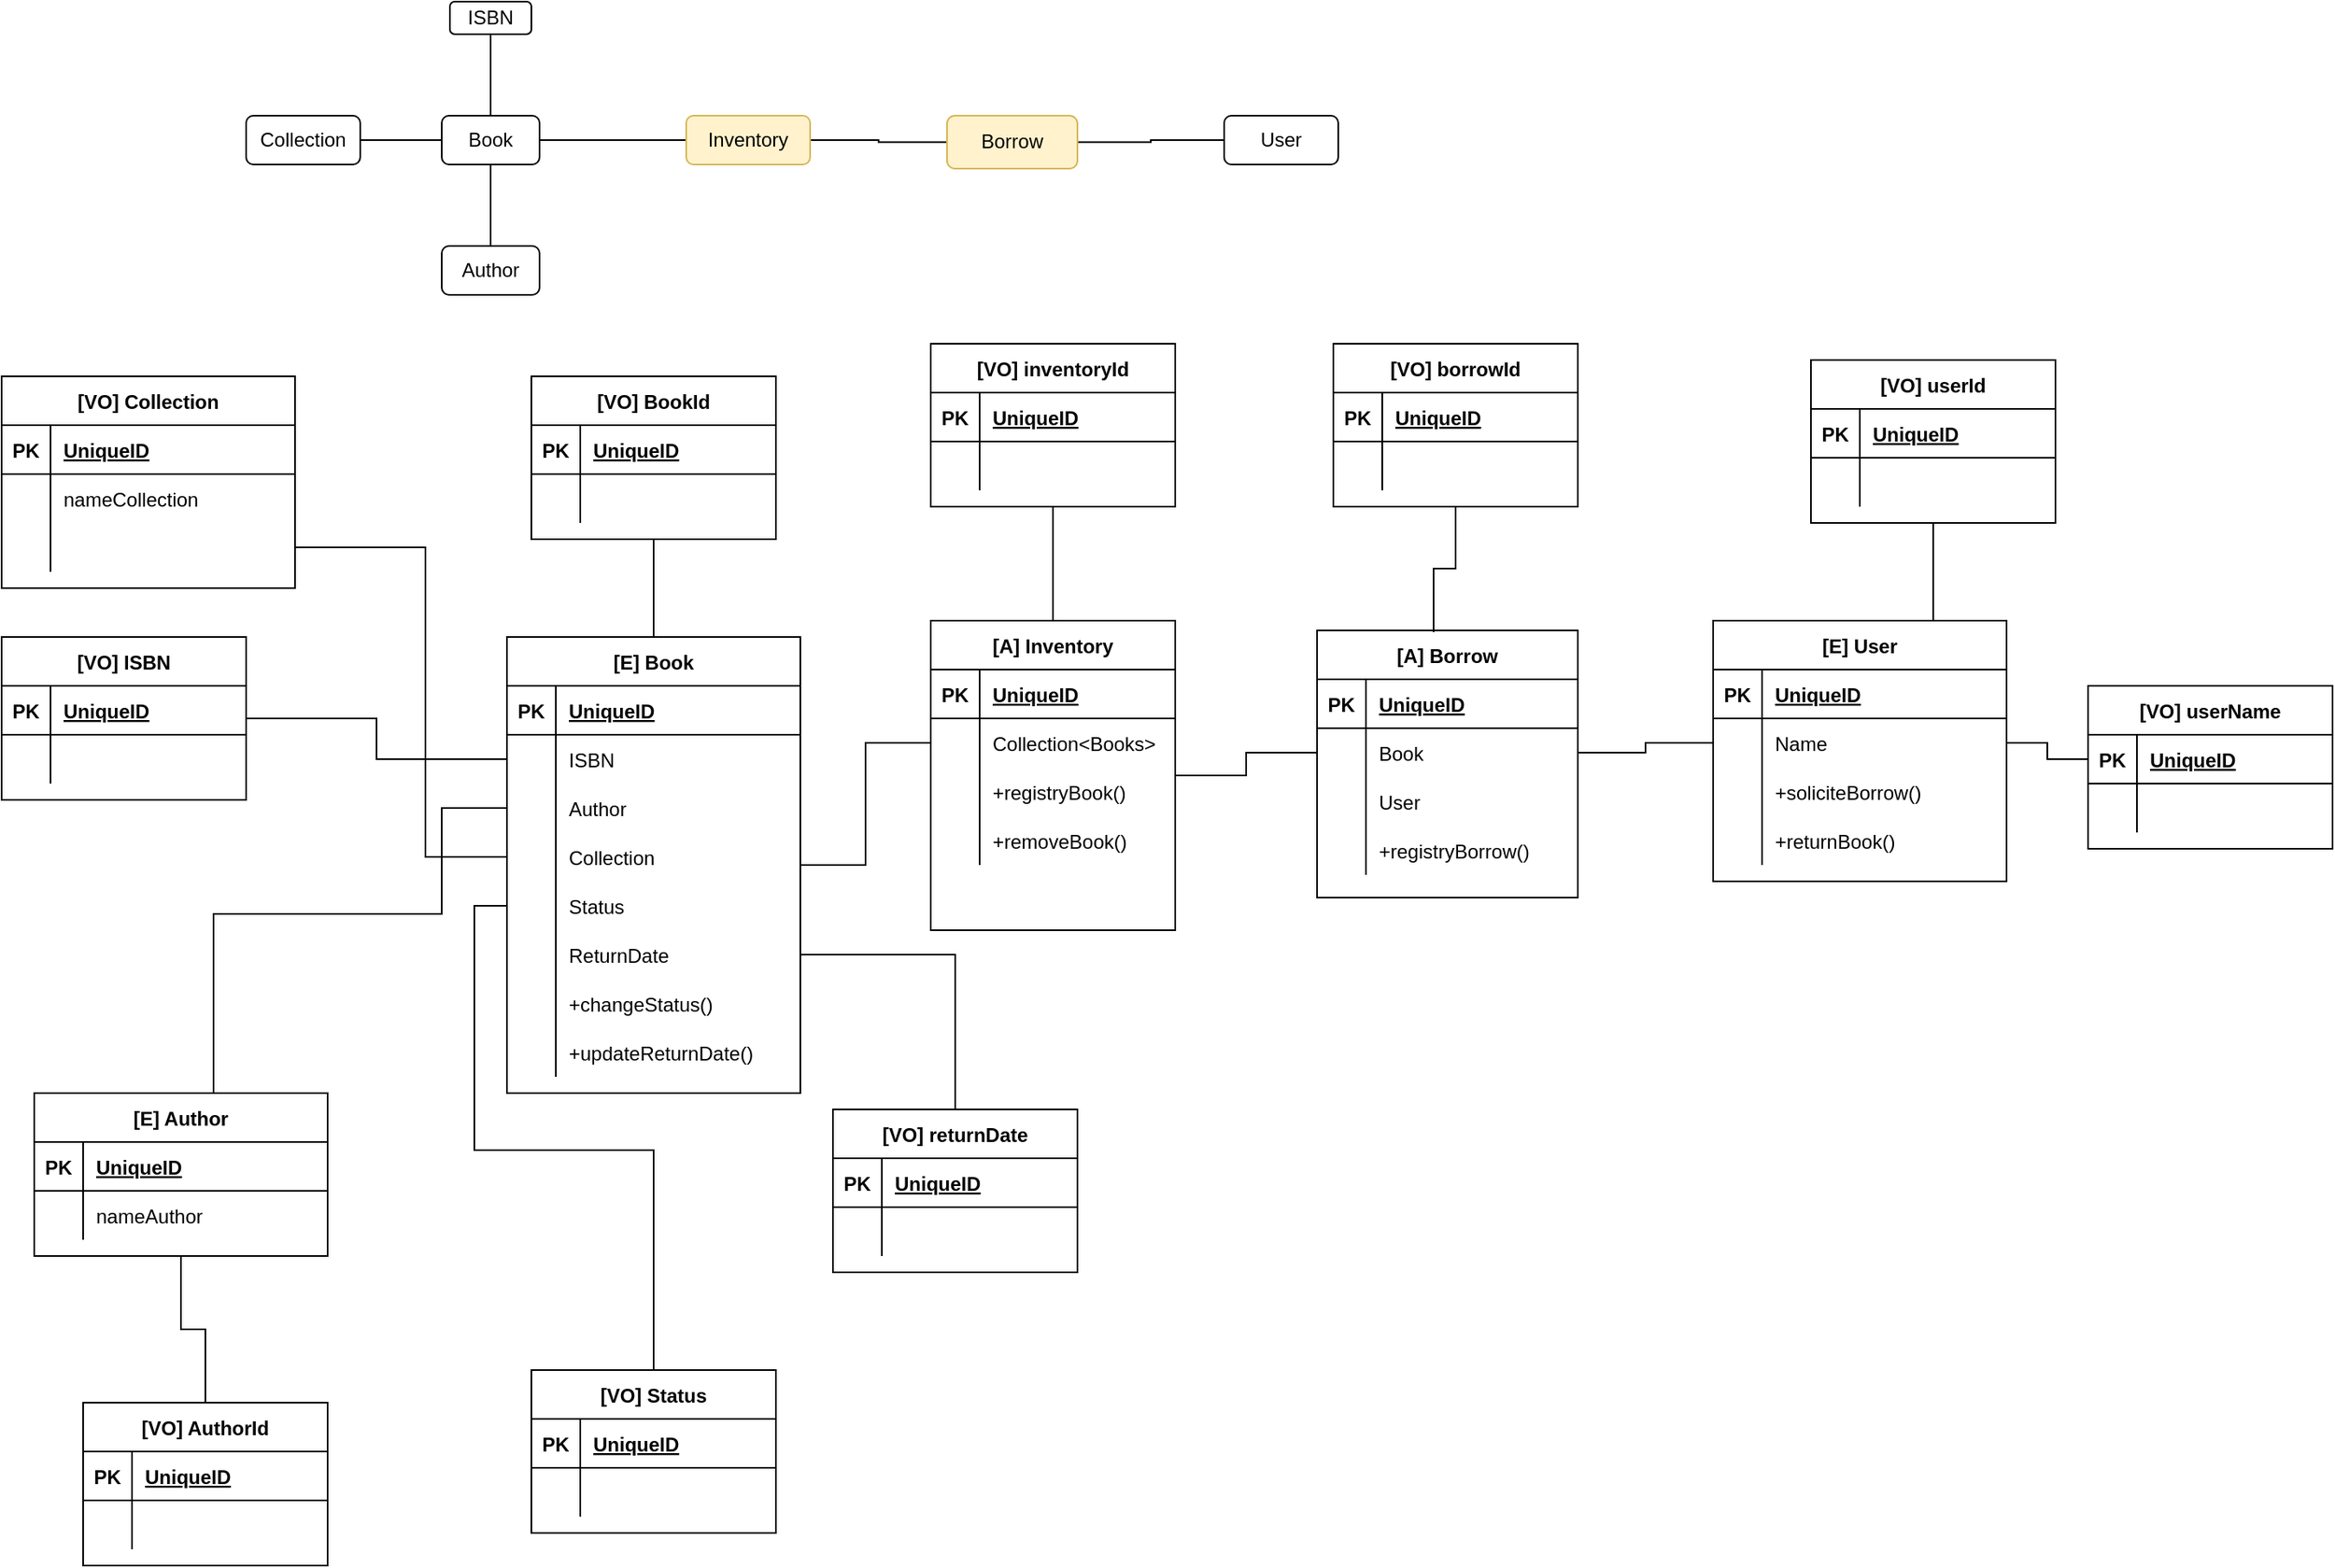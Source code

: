 <mxfile version="14.4.3" type="device"><diagram id="LLIyGF0EgN08i6vlAx5S" name="Página-1"><mxGraphModel dx="1848" dy="612" grid="1" gridSize="10" guides="1" tooltips="1" connect="1" arrows="1" fold="1" page="1" pageScale="1" pageWidth="827" pageHeight="1169" math="0" shadow="0"><root><mxCell id="0"/><mxCell id="1" parent="0"/><mxCell id="dJr8B64kRa8YQVqFEaii-10" style="edgeStyle=orthogonalEdgeStyle;rounded=0;orthogonalLoop=1;jettySize=auto;html=1;endArrow=none;endFill=0;" edge="1" parent="1" source="dJr8B64kRa8YQVqFEaii-1" target="dJr8B64kRa8YQVqFEaii-3"><mxGeometry relative="1" as="geometry"/></mxCell><mxCell id="dJr8B64kRa8YQVqFEaii-1" value="Book" style="rounded=1;whiteSpace=wrap;html=1;" vertex="1" parent="1"><mxGeometry x="130" y="210" width="60" height="30" as="geometry"/></mxCell><mxCell id="dJr8B64kRa8YQVqFEaii-2" value="User" style="rounded=1;whiteSpace=wrap;html=1;" vertex="1" parent="1"><mxGeometry x="610" y="210" width="70" height="30" as="geometry"/></mxCell><mxCell id="dJr8B64kRa8YQVqFEaii-14" style="edgeStyle=orthogonalEdgeStyle;rounded=0;orthogonalLoop=1;jettySize=auto;html=1;entryX=0;entryY=0.5;entryDx=0;entryDy=0;endArrow=none;endFill=0;" edge="1" parent="1" source="dJr8B64kRa8YQVqFEaii-3" target="dJr8B64kRa8YQVqFEaii-7"><mxGeometry relative="1" as="geometry"/></mxCell><mxCell id="dJr8B64kRa8YQVqFEaii-3" value="Inventory" style="rounded=1;whiteSpace=wrap;html=1;fillColor=#fff2cc;strokeColor=#d6b656;" vertex="1" parent="1"><mxGeometry x="280" y="210" width="76" height="30" as="geometry"/></mxCell><mxCell id="dJr8B64kRa8YQVqFEaii-13" style="edgeStyle=orthogonalEdgeStyle;rounded=0;orthogonalLoop=1;jettySize=auto;html=1;entryX=0.5;entryY=0;entryDx=0;entryDy=0;endArrow=none;endFill=0;" edge="1" parent="1" source="dJr8B64kRa8YQVqFEaii-5" target="dJr8B64kRa8YQVqFEaii-1"><mxGeometry relative="1" as="geometry"/></mxCell><mxCell id="dJr8B64kRa8YQVqFEaii-5" value="ISBN" style="rounded=1;whiteSpace=wrap;html=1;" vertex="1" parent="1"><mxGeometry x="135" y="140" width="50" height="20" as="geometry"/></mxCell><mxCell id="dJr8B64kRa8YQVqFEaii-15" style="edgeStyle=orthogonalEdgeStyle;rounded=0;orthogonalLoop=1;jettySize=auto;html=1;entryX=0;entryY=0.5;entryDx=0;entryDy=0;endArrow=none;endFill=0;" edge="1" parent="1" source="dJr8B64kRa8YQVqFEaii-7" target="dJr8B64kRa8YQVqFEaii-2"><mxGeometry relative="1" as="geometry"/></mxCell><mxCell id="dJr8B64kRa8YQVqFEaii-7" value="Borrow" style="rounded=1;whiteSpace=wrap;html=1;fillColor=#fff2cc;strokeColor=#d6b656;" vertex="1" parent="1"><mxGeometry x="440" y="210" width="80" height="32.5" as="geometry"/></mxCell><mxCell id="dJr8B64kRa8YQVqFEaii-11" style="edgeStyle=orthogonalEdgeStyle;rounded=0;orthogonalLoop=1;jettySize=auto;html=1;entryX=0.5;entryY=1;entryDx=0;entryDy=0;endArrow=none;endFill=0;" edge="1" parent="1" source="dJr8B64kRa8YQVqFEaii-8" target="dJr8B64kRa8YQVqFEaii-1"><mxGeometry relative="1" as="geometry"/></mxCell><mxCell id="dJr8B64kRa8YQVqFEaii-8" value="Author" style="rounded=1;whiteSpace=wrap;html=1;" vertex="1" parent="1"><mxGeometry x="130" y="290" width="60" height="30" as="geometry"/></mxCell><mxCell id="dJr8B64kRa8YQVqFEaii-12" style="edgeStyle=orthogonalEdgeStyle;rounded=0;orthogonalLoop=1;jettySize=auto;html=1;entryX=0;entryY=0.5;entryDx=0;entryDy=0;endArrow=none;endFill=0;" edge="1" parent="1" source="dJr8B64kRa8YQVqFEaii-9" target="dJr8B64kRa8YQVqFEaii-1"><mxGeometry relative="1" as="geometry"/></mxCell><mxCell id="dJr8B64kRa8YQVqFEaii-9" value="Collection" style="rounded=1;whiteSpace=wrap;html=1;" vertex="1" parent="1"><mxGeometry x="10" y="210" width="70" height="30" as="geometry"/></mxCell><mxCell id="dJr8B64kRa8YQVqFEaii-194" style="edgeStyle=orthogonalEdgeStyle;rounded=0;orthogonalLoop=1;jettySize=auto;html=1;entryX=0;entryY=0.5;entryDx=0;entryDy=0;endArrow=none;endFill=0;" edge="1" parent="1" source="dJr8B64kRa8YQVqFEaii-16" target="dJr8B64kRa8YQVqFEaii-33"><mxGeometry relative="1" as="geometry"/></mxCell><mxCell id="dJr8B64kRa8YQVqFEaii-16" value="[A] Inventory" style="shape=table;startSize=30;container=1;collapsible=1;childLayout=tableLayout;fixedRows=1;rowLines=0;fontStyle=1;align=center;resizeLast=1;" vertex="1" parent="1"><mxGeometry x="430" y="520" width="150" height="190" as="geometry"/></mxCell><mxCell id="dJr8B64kRa8YQVqFEaii-17" value="" style="shape=partialRectangle;collapsible=0;dropTarget=0;pointerEvents=0;fillColor=none;top=0;left=0;bottom=1;right=0;points=[[0,0.5],[1,0.5]];portConstraint=eastwest;" vertex="1" parent="dJr8B64kRa8YQVqFEaii-16"><mxGeometry y="30" width="150" height="30" as="geometry"/></mxCell><mxCell id="dJr8B64kRa8YQVqFEaii-18" value="PK" style="shape=partialRectangle;connectable=0;fillColor=none;top=0;left=0;bottom=0;right=0;fontStyle=1;overflow=hidden;" vertex="1" parent="dJr8B64kRa8YQVqFEaii-17"><mxGeometry width="30" height="30" as="geometry"/></mxCell><mxCell id="dJr8B64kRa8YQVqFEaii-19" value="UniqueID" style="shape=partialRectangle;connectable=0;fillColor=none;top=0;left=0;bottom=0;right=0;align=left;spacingLeft=6;fontStyle=5;overflow=hidden;" vertex="1" parent="dJr8B64kRa8YQVqFEaii-17"><mxGeometry x="30" width="120" height="30" as="geometry"/></mxCell><mxCell id="dJr8B64kRa8YQVqFEaii-20" value="" style="shape=partialRectangle;collapsible=0;dropTarget=0;pointerEvents=0;fillColor=none;top=0;left=0;bottom=0;right=0;points=[[0,0.5],[1,0.5]];portConstraint=eastwest;" vertex="1" parent="dJr8B64kRa8YQVqFEaii-16"><mxGeometry y="60" width="150" height="30" as="geometry"/></mxCell><mxCell id="dJr8B64kRa8YQVqFEaii-21" value="" style="shape=partialRectangle;connectable=0;fillColor=none;top=0;left=0;bottom=0;right=0;editable=1;overflow=hidden;" vertex="1" parent="dJr8B64kRa8YQVqFEaii-20"><mxGeometry width="30" height="30" as="geometry"/></mxCell><mxCell id="dJr8B64kRa8YQVqFEaii-22" value="Collection&lt;Books&gt;" style="shape=partialRectangle;connectable=0;fillColor=none;top=0;left=0;bottom=0;right=0;align=left;spacingLeft=6;overflow=hidden;" vertex="1" parent="dJr8B64kRa8YQVqFEaii-20"><mxGeometry x="30" width="120" height="30" as="geometry"/></mxCell><mxCell id="dJr8B64kRa8YQVqFEaii-23" value="" style="shape=partialRectangle;collapsible=0;dropTarget=0;pointerEvents=0;fillColor=none;top=0;left=0;bottom=0;right=0;points=[[0,0.5],[1,0.5]];portConstraint=eastwest;" vertex="1" parent="dJr8B64kRa8YQVqFEaii-16"><mxGeometry y="90" width="150" height="30" as="geometry"/></mxCell><mxCell id="dJr8B64kRa8YQVqFEaii-24" value="" style="shape=partialRectangle;connectable=0;fillColor=none;top=0;left=0;bottom=0;right=0;editable=1;overflow=hidden;" vertex="1" parent="dJr8B64kRa8YQVqFEaii-23"><mxGeometry width="30" height="30" as="geometry"/></mxCell><mxCell id="dJr8B64kRa8YQVqFEaii-25" value="+registryBook()" style="shape=partialRectangle;connectable=0;fillColor=none;top=0;left=0;bottom=0;right=0;align=left;spacingLeft=6;overflow=hidden;" vertex="1" parent="dJr8B64kRa8YQVqFEaii-23"><mxGeometry x="30" width="120" height="30" as="geometry"/></mxCell><mxCell id="dJr8B64kRa8YQVqFEaii-26" value="" style="shape=partialRectangle;collapsible=0;dropTarget=0;pointerEvents=0;fillColor=none;top=0;left=0;bottom=0;right=0;points=[[0,0.5],[1,0.5]];portConstraint=eastwest;" vertex="1" parent="dJr8B64kRa8YQVqFEaii-16"><mxGeometry y="120" width="150" height="30" as="geometry"/></mxCell><mxCell id="dJr8B64kRa8YQVqFEaii-27" value="" style="shape=partialRectangle;connectable=0;fillColor=none;top=0;left=0;bottom=0;right=0;editable=1;overflow=hidden;" vertex="1" parent="dJr8B64kRa8YQVqFEaii-26"><mxGeometry width="30" height="30" as="geometry"/></mxCell><mxCell id="dJr8B64kRa8YQVqFEaii-28" value="+removeBook()" style="shape=partialRectangle;connectable=0;fillColor=none;top=0;left=0;bottom=0;right=0;align=left;spacingLeft=6;overflow=hidden;" vertex="1" parent="dJr8B64kRa8YQVqFEaii-26"><mxGeometry x="30" width="120" height="30" as="geometry"/></mxCell><mxCell id="dJr8B64kRa8YQVqFEaii-29" value="[A] Borrow" style="shape=table;startSize=30;container=1;collapsible=1;childLayout=tableLayout;fixedRows=1;rowLines=0;fontStyle=1;align=center;resizeLast=1;" vertex="1" parent="1"><mxGeometry x="667" y="526" width="160" height="164" as="geometry"/></mxCell><mxCell id="dJr8B64kRa8YQVqFEaii-30" value="" style="shape=partialRectangle;collapsible=0;dropTarget=0;pointerEvents=0;fillColor=none;top=0;left=0;bottom=1;right=0;points=[[0,0.5],[1,0.5]];portConstraint=eastwest;" vertex="1" parent="dJr8B64kRa8YQVqFEaii-29"><mxGeometry y="30" width="160" height="30" as="geometry"/></mxCell><mxCell id="dJr8B64kRa8YQVqFEaii-31" value="PK" style="shape=partialRectangle;connectable=0;fillColor=none;top=0;left=0;bottom=0;right=0;fontStyle=1;overflow=hidden;" vertex="1" parent="dJr8B64kRa8YQVqFEaii-30"><mxGeometry width="30" height="30" as="geometry"/></mxCell><mxCell id="dJr8B64kRa8YQVqFEaii-32" value="UniqueID" style="shape=partialRectangle;connectable=0;fillColor=none;top=0;left=0;bottom=0;right=0;align=left;spacingLeft=6;fontStyle=5;overflow=hidden;" vertex="1" parent="dJr8B64kRa8YQVqFEaii-30"><mxGeometry x="30" width="130" height="30" as="geometry"/></mxCell><mxCell id="dJr8B64kRa8YQVqFEaii-33" value="" style="shape=partialRectangle;collapsible=0;dropTarget=0;pointerEvents=0;fillColor=none;top=0;left=0;bottom=0;right=0;points=[[0,0.5],[1,0.5]];portConstraint=eastwest;" vertex="1" parent="dJr8B64kRa8YQVqFEaii-29"><mxGeometry y="60" width="160" height="30" as="geometry"/></mxCell><mxCell id="dJr8B64kRa8YQVqFEaii-34" value="" style="shape=partialRectangle;connectable=0;fillColor=none;top=0;left=0;bottom=0;right=0;editable=1;overflow=hidden;" vertex="1" parent="dJr8B64kRa8YQVqFEaii-33"><mxGeometry width="30" height="30" as="geometry"/></mxCell><mxCell id="dJr8B64kRa8YQVqFEaii-35" value="Book" style="shape=partialRectangle;connectable=0;fillColor=none;top=0;left=0;bottom=0;right=0;align=left;spacingLeft=6;overflow=hidden;" vertex="1" parent="dJr8B64kRa8YQVqFEaii-33"><mxGeometry x="30" width="130" height="30" as="geometry"/></mxCell><mxCell id="dJr8B64kRa8YQVqFEaii-36" value="" style="shape=partialRectangle;collapsible=0;dropTarget=0;pointerEvents=0;fillColor=none;top=0;left=0;bottom=0;right=0;points=[[0,0.5],[1,0.5]];portConstraint=eastwest;" vertex="1" parent="dJr8B64kRa8YQVqFEaii-29"><mxGeometry y="90" width="160" height="30" as="geometry"/></mxCell><mxCell id="dJr8B64kRa8YQVqFEaii-37" value="" style="shape=partialRectangle;connectable=0;fillColor=none;top=0;left=0;bottom=0;right=0;editable=1;overflow=hidden;" vertex="1" parent="dJr8B64kRa8YQVqFEaii-36"><mxGeometry width="30" height="30" as="geometry"/></mxCell><mxCell id="dJr8B64kRa8YQVqFEaii-38" value="User" style="shape=partialRectangle;connectable=0;fillColor=none;top=0;left=0;bottom=0;right=0;align=left;spacingLeft=6;overflow=hidden;" vertex="1" parent="dJr8B64kRa8YQVqFEaii-36"><mxGeometry x="30" width="130" height="30" as="geometry"/></mxCell><mxCell id="dJr8B64kRa8YQVqFEaii-39" value="" style="shape=partialRectangle;collapsible=0;dropTarget=0;pointerEvents=0;fillColor=none;top=0;left=0;bottom=0;right=0;points=[[0,0.5],[1,0.5]];portConstraint=eastwest;" vertex="1" parent="dJr8B64kRa8YQVqFEaii-29"><mxGeometry y="120" width="160" height="30" as="geometry"/></mxCell><mxCell id="dJr8B64kRa8YQVqFEaii-40" value="" style="shape=partialRectangle;connectable=0;fillColor=none;top=0;left=0;bottom=0;right=0;editable=1;overflow=hidden;" vertex="1" parent="dJr8B64kRa8YQVqFEaii-39"><mxGeometry width="30" height="30" as="geometry"/></mxCell><mxCell id="dJr8B64kRa8YQVqFEaii-41" value="+registryBorrow()" style="shape=partialRectangle;connectable=0;fillColor=none;top=0;left=0;bottom=0;right=0;align=left;spacingLeft=6;overflow=hidden;" vertex="1" parent="dJr8B64kRa8YQVqFEaii-39"><mxGeometry x="30" width="130" height="30" as="geometry"/></mxCell><mxCell id="dJr8B64kRa8YQVqFEaii-42" value="[E] User" style="shape=table;startSize=30;container=1;collapsible=1;childLayout=tableLayout;fixedRows=1;rowLines=0;fontStyle=1;align=center;resizeLast=1;" vertex="1" parent="1"><mxGeometry x="910" y="520" width="180" height="160" as="geometry"/></mxCell><mxCell id="dJr8B64kRa8YQVqFEaii-43" value="" style="shape=partialRectangle;collapsible=0;dropTarget=0;pointerEvents=0;fillColor=none;top=0;left=0;bottom=1;right=0;points=[[0,0.5],[1,0.5]];portConstraint=eastwest;" vertex="1" parent="dJr8B64kRa8YQVqFEaii-42"><mxGeometry y="30" width="180" height="30" as="geometry"/></mxCell><mxCell id="dJr8B64kRa8YQVqFEaii-44" value="PK" style="shape=partialRectangle;connectable=0;fillColor=none;top=0;left=0;bottom=0;right=0;fontStyle=1;overflow=hidden;" vertex="1" parent="dJr8B64kRa8YQVqFEaii-43"><mxGeometry width="30" height="30" as="geometry"/></mxCell><mxCell id="dJr8B64kRa8YQVqFEaii-45" value="UniqueID" style="shape=partialRectangle;connectable=0;fillColor=none;top=0;left=0;bottom=0;right=0;align=left;spacingLeft=6;fontStyle=5;overflow=hidden;" vertex="1" parent="dJr8B64kRa8YQVqFEaii-43"><mxGeometry x="30" width="150" height="30" as="geometry"/></mxCell><mxCell id="dJr8B64kRa8YQVqFEaii-46" value="" style="shape=partialRectangle;collapsible=0;dropTarget=0;pointerEvents=0;fillColor=none;top=0;left=0;bottom=0;right=0;points=[[0,0.5],[1,0.5]];portConstraint=eastwest;" vertex="1" parent="dJr8B64kRa8YQVqFEaii-42"><mxGeometry y="60" width="180" height="30" as="geometry"/></mxCell><mxCell id="dJr8B64kRa8YQVqFEaii-47" value="" style="shape=partialRectangle;connectable=0;fillColor=none;top=0;left=0;bottom=0;right=0;editable=1;overflow=hidden;" vertex="1" parent="dJr8B64kRa8YQVqFEaii-46"><mxGeometry width="30" height="30" as="geometry"/></mxCell><mxCell id="dJr8B64kRa8YQVqFEaii-48" value="Name" style="shape=partialRectangle;connectable=0;fillColor=none;top=0;left=0;bottom=0;right=0;align=left;spacingLeft=6;overflow=hidden;" vertex="1" parent="dJr8B64kRa8YQVqFEaii-46"><mxGeometry x="30" width="150" height="30" as="geometry"/></mxCell><mxCell id="dJr8B64kRa8YQVqFEaii-49" value="" style="shape=partialRectangle;collapsible=0;dropTarget=0;pointerEvents=0;fillColor=none;top=0;left=0;bottom=0;right=0;points=[[0,0.5],[1,0.5]];portConstraint=eastwest;" vertex="1" parent="dJr8B64kRa8YQVqFEaii-42"><mxGeometry y="90" width="180" height="30" as="geometry"/></mxCell><mxCell id="dJr8B64kRa8YQVqFEaii-50" value="" style="shape=partialRectangle;connectable=0;fillColor=none;top=0;left=0;bottom=0;right=0;editable=1;overflow=hidden;" vertex="1" parent="dJr8B64kRa8YQVqFEaii-49"><mxGeometry width="30" height="30" as="geometry"/></mxCell><mxCell id="dJr8B64kRa8YQVqFEaii-51" value="+soliciteBorrow()" style="shape=partialRectangle;connectable=0;fillColor=none;top=0;left=0;bottom=0;right=0;align=left;spacingLeft=6;overflow=hidden;" vertex="1" parent="dJr8B64kRa8YQVqFEaii-49"><mxGeometry x="30" width="150" height="30" as="geometry"/></mxCell><mxCell id="dJr8B64kRa8YQVqFEaii-52" value="" style="shape=partialRectangle;collapsible=0;dropTarget=0;pointerEvents=0;fillColor=none;top=0;left=0;bottom=0;right=0;points=[[0,0.5],[1,0.5]];portConstraint=eastwest;" vertex="1" parent="dJr8B64kRa8YQVqFEaii-42"><mxGeometry y="120" width="180" height="30" as="geometry"/></mxCell><mxCell id="dJr8B64kRa8YQVqFEaii-53" value="" style="shape=partialRectangle;connectable=0;fillColor=none;top=0;left=0;bottom=0;right=0;editable=1;overflow=hidden;" vertex="1" parent="dJr8B64kRa8YQVqFEaii-52"><mxGeometry width="30" height="30" as="geometry"/></mxCell><mxCell id="dJr8B64kRa8YQVqFEaii-54" value="+returnBook()" style="shape=partialRectangle;connectable=0;fillColor=none;top=0;left=0;bottom=0;right=0;align=left;spacingLeft=6;overflow=hidden;" vertex="1" parent="dJr8B64kRa8YQVqFEaii-52"><mxGeometry x="30" width="150" height="30" as="geometry"/></mxCell><mxCell id="dJr8B64kRa8YQVqFEaii-193" style="edgeStyle=orthogonalEdgeStyle;rounded=0;orthogonalLoop=1;jettySize=auto;html=1;entryX=0;entryY=0.5;entryDx=0;entryDy=0;endArrow=none;endFill=0;" edge="1" parent="1" source="dJr8B64kRa8YQVqFEaii-55" target="dJr8B64kRa8YQVqFEaii-20"><mxGeometry relative="1" as="geometry"/></mxCell><mxCell id="dJr8B64kRa8YQVqFEaii-55" value="[E] Book" style="shape=table;startSize=30;container=1;collapsible=1;childLayout=tableLayout;fixedRows=1;rowLines=0;fontStyle=1;align=center;resizeLast=1;" vertex="1" parent="1"><mxGeometry x="170" y="530" width="180" height="280" as="geometry"/></mxCell><mxCell id="dJr8B64kRa8YQVqFEaii-56" value="" style="shape=partialRectangle;collapsible=0;dropTarget=0;pointerEvents=0;fillColor=none;top=0;left=0;bottom=1;right=0;points=[[0,0.5],[1,0.5]];portConstraint=eastwest;" vertex="1" parent="dJr8B64kRa8YQVqFEaii-55"><mxGeometry y="30" width="180" height="30" as="geometry"/></mxCell><mxCell id="dJr8B64kRa8YQVqFEaii-57" value="PK" style="shape=partialRectangle;connectable=0;fillColor=none;top=0;left=0;bottom=0;right=0;fontStyle=1;overflow=hidden;" vertex="1" parent="dJr8B64kRa8YQVqFEaii-56"><mxGeometry width="30" height="30" as="geometry"/></mxCell><mxCell id="dJr8B64kRa8YQVqFEaii-58" value="UniqueID" style="shape=partialRectangle;connectable=0;fillColor=none;top=0;left=0;bottom=0;right=0;align=left;spacingLeft=6;fontStyle=5;overflow=hidden;" vertex="1" parent="dJr8B64kRa8YQVqFEaii-56"><mxGeometry x="30" width="150" height="30" as="geometry"/></mxCell><mxCell id="dJr8B64kRa8YQVqFEaii-59" value="" style="shape=partialRectangle;collapsible=0;dropTarget=0;pointerEvents=0;fillColor=none;top=0;left=0;bottom=0;right=0;points=[[0,0.5],[1,0.5]];portConstraint=eastwest;" vertex="1" parent="dJr8B64kRa8YQVqFEaii-55"><mxGeometry y="60" width="180" height="30" as="geometry"/></mxCell><mxCell id="dJr8B64kRa8YQVqFEaii-60" value="" style="shape=partialRectangle;connectable=0;fillColor=none;top=0;left=0;bottom=0;right=0;editable=1;overflow=hidden;" vertex="1" parent="dJr8B64kRa8YQVqFEaii-59"><mxGeometry width="30" height="30" as="geometry"/></mxCell><mxCell id="dJr8B64kRa8YQVqFEaii-61" value="ISBN" style="shape=partialRectangle;connectable=0;fillColor=none;top=0;left=0;bottom=0;right=0;align=left;spacingLeft=6;overflow=hidden;" vertex="1" parent="dJr8B64kRa8YQVqFEaii-59"><mxGeometry x="30" width="150" height="30" as="geometry"/></mxCell><mxCell id="dJr8B64kRa8YQVqFEaii-62" value="" style="shape=partialRectangle;collapsible=0;dropTarget=0;pointerEvents=0;fillColor=none;top=0;left=0;bottom=0;right=0;points=[[0,0.5],[1,0.5]];portConstraint=eastwest;" vertex="1" parent="dJr8B64kRa8YQVqFEaii-55"><mxGeometry y="90" width="180" height="30" as="geometry"/></mxCell><mxCell id="dJr8B64kRa8YQVqFEaii-63" value="" style="shape=partialRectangle;connectable=0;fillColor=none;top=0;left=0;bottom=0;right=0;editable=1;overflow=hidden;" vertex="1" parent="dJr8B64kRa8YQVqFEaii-62"><mxGeometry width="30" height="30" as="geometry"/></mxCell><mxCell id="dJr8B64kRa8YQVqFEaii-64" value="Author" style="shape=partialRectangle;connectable=0;fillColor=none;top=0;left=0;bottom=0;right=0;align=left;spacingLeft=6;overflow=hidden;" vertex="1" parent="dJr8B64kRa8YQVqFEaii-62"><mxGeometry x="30" width="150" height="30" as="geometry"/></mxCell><mxCell id="dJr8B64kRa8YQVqFEaii-156" value="" style="shape=partialRectangle;collapsible=0;dropTarget=0;pointerEvents=0;fillColor=none;top=0;left=0;bottom=0;right=0;points=[[0,0.5],[1,0.5]];portConstraint=eastwest;" vertex="1" parent="dJr8B64kRa8YQVqFEaii-55"><mxGeometry y="120" width="180" height="30" as="geometry"/></mxCell><mxCell id="dJr8B64kRa8YQVqFEaii-157" value="" style="shape=partialRectangle;connectable=0;fillColor=none;top=0;left=0;bottom=0;right=0;editable=1;overflow=hidden;" vertex="1" parent="dJr8B64kRa8YQVqFEaii-156"><mxGeometry width="30" height="30" as="geometry"/></mxCell><mxCell id="dJr8B64kRa8YQVqFEaii-158" value="Collection" style="shape=partialRectangle;connectable=0;fillColor=none;top=0;left=0;bottom=0;right=0;align=left;spacingLeft=6;overflow=hidden;" vertex="1" parent="dJr8B64kRa8YQVqFEaii-156"><mxGeometry x="30" width="150" height="30" as="geometry"/></mxCell><mxCell id="dJr8B64kRa8YQVqFEaii-65" value="" style="shape=partialRectangle;collapsible=0;dropTarget=0;pointerEvents=0;fillColor=none;top=0;left=0;bottom=0;right=0;points=[[0,0.5],[1,0.5]];portConstraint=eastwest;" vertex="1" parent="dJr8B64kRa8YQVqFEaii-55"><mxGeometry y="150" width="180" height="30" as="geometry"/></mxCell><mxCell id="dJr8B64kRa8YQVqFEaii-66" value="" style="shape=partialRectangle;connectable=0;fillColor=none;top=0;left=0;bottom=0;right=0;editable=1;overflow=hidden;" vertex="1" parent="dJr8B64kRa8YQVqFEaii-65"><mxGeometry width="30" height="30" as="geometry"/></mxCell><mxCell id="dJr8B64kRa8YQVqFEaii-67" value="Status" style="shape=partialRectangle;connectable=0;fillColor=none;top=0;left=0;bottom=0;right=0;align=left;spacingLeft=6;overflow=hidden;" vertex="1" parent="dJr8B64kRa8YQVqFEaii-65"><mxGeometry x="30" width="150" height="30" as="geometry"/></mxCell><mxCell id="dJr8B64kRa8YQVqFEaii-176" value="" style="shape=partialRectangle;collapsible=0;dropTarget=0;pointerEvents=0;fillColor=none;top=0;left=0;bottom=0;right=0;points=[[0,0.5],[1,0.5]];portConstraint=eastwest;" vertex="1" parent="dJr8B64kRa8YQVqFEaii-55"><mxGeometry y="180" width="180" height="30" as="geometry"/></mxCell><mxCell id="dJr8B64kRa8YQVqFEaii-177" value="" style="shape=partialRectangle;connectable=0;fillColor=none;top=0;left=0;bottom=0;right=0;editable=1;overflow=hidden;" vertex="1" parent="dJr8B64kRa8YQVqFEaii-176"><mxGeometry width="30" height="30" as="geometry"/></mxCell><mxCell id="dJr8B64kRa8YQVqFEaii-178" value="ReturnDate" style="shape=partialRectangle;connectable=0;fillColor=none;top=0;left=0;bottom=0;right=0;align=left;spacingLeft=6;overflow=hidden;" vertex="1" parent="dJr8B64kRa8YQVqFEaii-176"><mxGeometry x="30" width="150" height="30" as="geometry"/></mxCell><mxCell id="dJr8B64kRa8YQVqFEaii-166" value="" style="shape=partialRectangle;collapsible=0;dropTarget=0;pointerEvents=0;fillColor=none;top=0;left=0;bottom=0;right=0;points=[[0,0.5],[1,0.5]];portConstraint=eastwest;" vertex="1" parent="dJr8B64kRa8YQVqFEaii-55"><mxGeometry y="210" width="180" height="30" as="geometry"/></mxCell><mxCell id="dJr8B64kRa8YQVqFEaii-167" value="" style="shape=partialRectangle;connectable=0;fillColor=none;top=0;left=0;bottom=0;right=0;editable=1;overflow=hidden;" vertex="1" parent="dJr8B64kRa8YQVqFEaii-166"><mxGeometry width="30" height="30" as="geometry"/></mxCell><mxCell id="dJr8B64kRa8YQVqFEaii-168" value="+changeStatus()" style="shape=partialRectangle;connectable=0;fillColor=none;top=0;left=0;bottom=0;right=0;align=left;spacingLeft=6;overflow=hidden;" vertex="1" parent="dJr8B64kRa8YQVqFEaii-166"><mxGeometry x="30" width="150" height="30" as="geometry"/></mxCell><mxCell id="dJr8B64kRa8YQVqFEaii-179" value="" style="shape=partialRectangle;collapsible=0;dropTarget=0;pointerEvents=0;fillColor=none;top=0;left=0;bottom=0;right=0;points=[[0,0.5],[1,0.5]];portConstraint=eastwest;" vertex="1" parent="dJr8B64kRa8YQVqFEaii-55"><mxGeometry y="240" width="180" height="30" as="geometry"/></mxCell><mxCell id="dJr8B64kRa8YQVqFEaii-180" value="" style="shape=partialRectangle;connectable=0;fillColor=none;top=0;left=0;bottom=0;right=0;editable=1;overflow=hidden;" vertex="1" parent="dJr8B64kRa8YQVqFEaii-179"><mxGeometry width="30" height="30" as="geometry"/></mxCell><mxCell id="dJr8B64kRa8YQVqFEaii-181" value="+updateReturnDate()" style="shape=partialRectangle;connectable=0;fillColor=none;top=0;left=0;bottom=0;right=0;align=left;spacingLeft=6;overflow=hidden;" vertex="1" parent="dJr8B64kRa8YQVqFEaii-179"><mxGeometry x="30" width="150" height="30" as="geometry"/></mxCell><mxCell id="dJr8B64kRa8YQVqFEaii-182" style="edgeStyle=orthogonalEdgeStyle;rounded=0;orthogonalLoop=1;jettySize=auto;html=1;entryX=0.5;entryY=0;entryDx=0;entryDy=0;endArrow=none;endFill=0;" edge="1" parent="1" source="dJr8B64kRa8YQVqFEaii-68" target="dJr8B64kRa8YQVqFEaii-55"><mxGeometry relative="1" as="geometry"/></mxCell><mxCell id="dJr8B64kRa8YQVqFEaii-68" value="[VO] BookId" style="shape=table;startSize=30;container=1;collapsible=1;childLayout=tableLayout;fixedRows=1;rowLines=0;fontStyle=1;align=center;resizeLast=1;" vertex="1" parent="1"><mxGeometry x="185" y="370" width="150" height="100" as="geometry"/></mxCell><mxCell id="dJr8B64kRa8YQVqFEaii-69" value="" style="shape=partialRectangle;collapsible=0;dropTarget=0;pointerEvents=0;fillColor=none;top=0;left=0;bottom=1;right=0;points=[[0,0.5],[1,0.5]];portConstraint=eastwest;" vertex="1" parent="dJr8B64kRa8YQVqFEaii-68"><mxGeometry y="30" width="150" height="30" as="geometry"/></mxCell><mxCell id="dJr8B64kRa8YQVqFEaii-70" value="PK" style="shape=partialRectangle;connectable=0;fillColor=none;top=0;left=0;bottom=0;right=0;fontStyle=1;overflow=hidden;" vertex="1" parent="dJr8B64kRa8YQVqFEaii-69"><mxGeometry width="30" height="30" as="geometry"/></mxCell><mxCell id="dJr8B64kRa8YQVqFEaii-71" value="UniqueID" style="shape=partialRectangle;connectable=0;fillColor=none;top=0;left=0;bottom=0;right=0;align=left;spacingLeft=6;fontStyle=5;overflow=hidden;" vertex="1" parent="dJr8B64kRa8YQVqFEaii-69"><mxGeometry x="30" width="120" height="30" as="geometry"/></mxCell><mxCell id="dJr8B64kRa8YQVqFEaii-72" value="" style="shape=partialRectangle;collapsible=0;dropTarget=0;pointerEvents=0;fillColor=none;top=0;left=0;bottom=0;right=0;points=[[0,0.5],[1,0.5]];portConstraint=eastwest;" vertex="1" parent="dJr8B64kRa8YQVqFEaii-68"><mxGeometry y="60" width="150" height="30" as="geometry"/></mxCell><mxCell id="dJr8B64kRa8YQVqFEaii-73" value="" style="shape=partialRectangle;connectable=0;fillColor=none;top=0;left=0;bottom=0;right=0;editable=1;overflow=hidden;" vertex="1" parent="dJr8B64kRa8YQVqFEaii-72"><mxGeometry width="30" height="30" as="geometry"/></mxCell><mxCell id="dJr8B64kRa8YQVqFEaii-74" value="" style="shape=partialRectangle;connectable=0;fillColor=none;top=0;left=0;bottom=0;right=0;align=left;spacingLeft=6;overflow=hidden;" vertex="1" parent="dJr8B64kRa8YQVqFEaii-72"><mxGeometry x="30" width="120" height="30" as="geometry"/></mxCell><mxCell id="dJr8B64kRa8YQVqFEaii-183" style="edgeStyle=orthogonalEdgeStyle;rounded=0;orthogonalLoop=1;jettySize=auto;html=1;entryX=0;entryY=0.5;entryDx=0;entryDy=0;endArrow=none;endFill=0;" edge="1" parent="1" source="dJr8B64kRa8YQVqFEaii-81" target="dJr8B64kRa8YQVqFEaii-59"><mxGeometry relative="1" as="geometry"/></mxCell><mxCell id="dJr8B64kRa8YQVqFEaii-81" value="[VO] ISBN" style="shape=table;startSize=30;container=1;collapsible=1;childLayout=tableLayout;fixedRows=1;rowLines=0;fontStyle=1;align=center;resizeLast=1;" vertex="1" parent="1"><mxGeometry x="-140" y="530" width="150" height="100" as="geometry"/></mxCell><mxCell id="dJr8B64kRa8YQVqFEaii-82" value="" style="shape=partialRectangle;collapsible=0;dropTarget=0;pointerEvents=0;fillColor=none;top=0;left=0;bottom=1;right=0;points=[[0,0.5],[1,0.5]];portConstraint=eastwest;" vertex="1" parent="dJr8B64kRa8YQVqFEaii-81"><mxGeometry y="30" width="150" height="30" as="geometry"/></mxCell><mxCell id="dJr8B64kRa8YQVqFEaii-83" value="PK" style="shape=partialRectangle;connectable=0;fillColor=none;top=0;left=0;bottom=0;right=0;fontStyle=1;overflow=hidden;" vertex="1" parent="dJr8B64kRa8YQVqFEaii-82"><mxGeometry width="30" height="30" as="geometry"/></mxCell><mxCell id="dJr8B64kRa8YQVqFEaii-84" value="UniqueID" style="shape=partialRectangle;connectable=0;fillColor=none;top=0;left=0;bottom=0;right=0;align=left;spacingLeft=6;fontStyle=5;overflow=hidden;" vertex="1" parent="dJr8B64kRa8YQVqFEaii-82"><mxGeometry x="30" width="120" height="30" as="geometry"/></mxCell><mxCell id="dJr8B64kRa8YQVqFEaii-85" value="" style="shape=partialRectangle;collapsible=0;dropTarget=0;pointerEvents=0;fillColor=none;top=0;left=0;bottom=0;right=0;points=[[0,0.5],[1,0.5]];portConstraint=eastwest;" vertex="1" parent="dJr8B64kRa8YQVqFEaii-81"><mxGeometry y="60" width="150" height="30" as="geometry"/></mxCell><mxCell id="dJr8B64kRa8YQVqFEaii-86" value="" style="shape=partialRectangle;connectable=0;fillColor=none;top=0;left=0;bottom=0;right=0;editable=1;overflow=hidden;" vertex="1" parent="dJr8B64kRa8YQVqFEaii-85"><mxGeometry width="30" height="30" as="geometry"/></mxCell><mxCell id="dJr8B64kRa8YQVqFEaii-87" value="" style="shape=partialRectangle;connectable=0;fillColor=none;top=0;left=0;bottom=0;right=0;align=left;spacingLeft=6;overflow=hidden;" vertex="1" parent="dJr8B64kRa8YQVqFEaii-85"><mxGeometry x="30" width="120" height="30" as="geometry"/></mxCell><mxCell id="dJr8B64kRa8YQVqFEaii-188" style="edgeStyle=orthogonalEdgeStyle;rounded=0;orthogonalLoop=1;jettySize=auto;html=1;endArrow=none;endFill=0;entryX=0.5;entryY=1;entryDx=0;entryDy=0;" edge="1" parent="1" source="dJr8B64kRa8YQVqFEaii-88" target="dJr8B64kRa8YQVqFEaii-115"><mxGeometry relative="1" as="geometry"><mxPoint x="-15" y="840" as="targetPoint"/></mxGeometry></mxCell><mxCell id="dJr8B64kRa8YQVqFEaii-88" value="[VO] AuthorId" style="shape=table;startSize=30;container=1;collapsible=1;childLayout=tableLayout;fixedRows=1;rowLines=0;fontStyle=1;align=center;resizeLast=1;" vertex="1" parent="1"><mxGeometry x="-90" y="1000" width="150" height="100" as="geometry"/></mxCell><mxCell id="dJr8B64kRa8YQVqFEaii-89" value="" style="shape=partialRectangle;collapsible=0;dropTarget=0;pointerEvents=0;fillColor=none;top=0;left=0;bottom=1;right=0;points=[[0,0.5],[1,0.5]];portConstraint=eastwest;" vertex="1" parent="dJr8B64kRa8YQVqFEaii-88"><mxGeometry y="30" width="150" height="30" as="geometry"/></mxCell><mxCell id="dJr8B64kRa8YQVqFEaii-90" value="PK" style="shape=partialRectangle;connectable=0;fillColor=none;top=0;left=0;bottom=0;right=0;fontStyle=1;overflow=hidden;" vertex="1" parent="dJr8B64kRa8YQVqFEaii-89"><mxGeometry width="30" height="30" as="geometry"/></mxCell><mxCell id="dJr8B64kRa8YQVqFEaii-91" value="UniqueID" style="shape=partialRectangle;connectable=0;fillColor=none;top=0;left=0;bottom=0;right=0;align=left;spacingLeft=6;fontStyle=5;overflow=hidden;" vertex="1" parent="dJr8B64kRa8YQVqFEaii-89"><mxGeometry x="30" width="120" height="30" as="geometry"/></mxCell><mxCell id="dJr8B64kRa8YQVqFEaii-92" value="" style="shape=partialRectangle;collapsible=0;dropTarget=0;pointerEvents=0;fillColor=none;top=0;left=0;bottom=0;right=0;points=[[0,0.5],[1,0.5]];portConstraint=eastwest;" vertex="1" parent="dJr8B64kRa8YQVqFEaii-88"><mxGeometry y="60" width="150" height="30" as="geometry"/></mxCell><mxCell id="dJr8B64kRa8YQVqFEaii-93" value="" style="shape=partialRectangle;connectable=0;fillColor=none;top=0;left=0;bottom=0;right=0;editable=1;overflow=hidden;" vertex="1" parent="dJr8B64kRa8YQVqFEaii-92"><mxGeometry width="30" height="30" as="geometry"/></mxCell><mxCell id="dJr8B64kRa8YQVqFEaii-94" value="" style="shape=partialRectangle;connectable=0;fillColor=none;top=0;left=0;bottom=0;right=0;align=left;spacingLeft=6;overflow=hidden;" vertex="1" parent="dJr8B64kRa8YQVqFEaii-92"><mxGeometry x="30" width="120" height="30" as="geometry"/></mxCell><mxCell id="dJr8B64kRa8YQVqFEaii-185" style="edgeStyle=orthogonalEdgeStyle;rounded=0;orthogonalLoop=1;jettySize=auto;html=1;entryX=0;entryY=0.5;entryDx=0;entryDy=0;endArrow=none;endFill=0;" edge="1" parent="1" source="dJr8B64kRa8YQVqFEaii-95" target="dJr8B64kRa8YQVqFEaii-156"><mxGeometry relative="1" as="geometry"><Array as="points"><mxPoint x="120" y="475"/><mxPoint x="120" y="665"/></Array></mxGeometry></mxCell><mxCell id="dJr8B64kRa8YQVqFEaii-95" value="[VO] Collection" style="shape=table;startSize=30;container=1;collapsible=1;childLayout=tableLayout;fixedRows=1;rowLines=0;fontStyle=1;align=center;resizeLast=1;" vertex="1" parent="1"><mxGeometry x="-140" y="370" width="180" height="130" as="geometry"/></mxCell><mxCell id="dJr8B64kRa8YQVqFEaii-96" value="" style="shape=partialRectangle;collapsible=0;dropTarget=0;pointerEvents=0;fillColor=none;top=0;left=0;bottom=1;right=0;points=[[0,0.5],[1,0.5]];portConstraint=eastwest;" vertex="1" parent="dJr8B64kRa8YQVqFEaii-95"><mxGeometry y="30" width="180" height="30" as="geometry"/></mxCell><mxCell id="dJr8B64kRa8YQVqFEaii-97" value="PK" style="shape=partialRectangle;connectable=0;fillColor=none;top=0;left=0;bottom=0;right=0;fontStyle=1;overflow=hidden;" vertex="1" parent="dJr8B64kRa8YQVqFEaii-96"><mxGeometry width="30" height="30" as="geometry"/></mxCell><mxCell id="dJr8B64kRa8YQVqFEaii-98" value="UniqueID" style="shape=partialRectangle;connectable=0;fillColor=none;top=0;left=0;bottom=0;right=0;align=left;spacingLeft=6;fontStyle=5;overflow=hidden;" vertex="1" parent="dJr8B64kRa8YQVqFEaii-96"><mxGeometry x="30" width="150" height="30" as="geometry"/></mxCell><mxCell id="dJr8B64kRa8YQVqFEaii-99" value="" style="shape=partialRectangle;collapsible=0;dropTarget=0;pointerEvents=0;fillColor=none;top=0;left=0;bottom=0;right=0;points=[[0,0.5],[1,0.5]];portConstraint=eastwest;" vertex="1" parent="dJr8B64kRa8YQVqFEaii-95"><mxGeometry y="60" width="180" height="30" as="geometry"/></mxCell><mxCell id="dJr8B64kRa8YQVqFEaii-100" value="" style="shape=partialRectangle;connectable=0;fillColor=none;top=0;left=0;bottom=0;right=0;editable=1;overflow=hidden;" vertex="1" parent="dJr8B64kRa8YQVqFEaii-99"><mxGeometry width="30" height="30" as="geometry"/></mxCell><mxCell id="dJr8B64kRa8YQVqFEaii-101" value="nameCollection" style="shape=partialRectangle;connectable=0;fillColor=none;top=0;left=0;bottom=0;right=0;align=left;spacingLeft=6;overflow=hidden;" vertex="1" parent="dJr8B64kRa8YQVqFEaii-99"><mxGeometry x="30" width="150" height="30" as="geometry"/></mxCell><mxCell id="dJr8B64kRa8YQVqFEaii-102" value="" style="shape=partialRectangle;collapsible=0;dropTarget=0;pointerEvents=0;fillColor=none;top=0;left=0;bottom=0;right=0;points=[[0,0.5],[1,0.5]];portConstraint=eastwest;" vertex="1" parent="dJr8B64kRa8YQVqFEaii-95"><mxGeometry y="90" width="180" height="30" as="geometry"/></mxCell><mxCell id="dJr8B64kRa8YQVqFEaii-103" value="" style="shape=partialRectangle;connectable=0;fillColor=none;top=0;left=0;bottom=0;right=0;editable=1;overflow=hidden;" vertex="1" parent="dJr8B64kRa8YQVqFEaii-102"><mxGeometry width="30" height="30" as="geometry"/></mxCell><mxCell id="dJr8B64kRa8YQVqFEaii-104" value="" style="shape=partialRectangle;connectable=0;fillColor=none;top=0;left=0;bottom=0;right=0;align=left;spacingLeft=6;overflow=hidden;" vertex="1" parent="dJr8B64kRa8YQVqFEaii-102"><mxGeometry x="30" width="150" height="30" as="geometry"/></mxCell><mxCell id="dJr8B64kRa8YQVqFEaii-184" style="edgeStyle=orthogonalEdgeStyle;rounded=0;orthogonalLoop=1;jettySize=auto;html=1;entryX=0;entryY=0.5;entryDx=0;entryDy=0;endArrow=none;endFill=0;" edge="1" parent="1" source="dJr8B64kRa8YQVqFEaii-115" target="dJr8B64kRa8YQVqFEaii-62"><mxGeometry relative="1" as="geometry"><Array as="points"><mxPoint x="-10" y="700"/><mxPoint x="130" y="700"/><mxPoint x="130" y="635"/></Array></mxGeometry></mxCell><mxCell id="dJr8B64kRa8YQVqFEaii-115" value="[E] Author" style="shape=table;startSize=30;container=1;collapsible=1;childLayout=tableLayout;fixedRows=1;rowLines=0;fontStyle=1;align=center;resizeLast=1;" vertex="1" parent="1"><mxGeometry x="-120" y="810" width="180" height="100" as="geometry"/></mxCell><mxCell id="dJr8B64kRa8YQVqFEaii-116" value="" style="shape=partialRectangle;collapsible=0;dropTarget=0;pointerEvents=0;fillColor=none;top=0;left=0;bottom=1;right=0;points=[[0,0.5],[1,0.5]];portConstraint=eastwest;" vertex="1" parent="dJr8B64kRa8YQVqFEaii-115"><mxGeometry y="30" width="180" height="30" as="geometry"/></mxCell><mxCell id="dJr8B64kRa8YQVqFEaii-117" value="PK" style="shape=partialRectangle;connectable=0;fillColor=none;top=0;left=0;bottom=0;right=0;fontStyle=1;overflow=hidden;" vertex="1" parent="dJr8B64kRa8YQVqFEaii-116"><mxGeometry width="30" height="30" as="geometry"/></mxCell><mxCell id="dJr8B64kRa8YQVqFEaii-118" value="UniqueID" style="shape=partialRectangle;connectable=0;fillColor=none;top=0;left=0;bottom=0;right=0;align=left;spacingLeft=6;fontStyle=5;overflow=hidden;" vertex="1" parent="dJr8B64kRa8YQVqFEaii-116"><mxGeometry x="30" width="150" height="30" as="geometry"/></mxCell><mxCell id="dJr8B64kRa8YQVqFEaii-119" value="" style="shape=partialRectangle;collapsible=0;dropTarget=0;pointerEvents=0;fillColor=none;top=0;left=0;bottom=0;right=0;points=[[0,0.5],[1,0.5]];portConstraint=eastwest;" vertex="1" parent="dJr8B64kRa8YQVqFEaii-115"><mxGeometry y="60" width="180" height="30" as="geometry"/></mxCell><mxCell id="dJr8B64kRa8YQVqFEaii-120" value="" style="shape=partialRectangle;connectable=0;fillColor=none;top=0;left=0;bottom=0;right=0;editable=1;overflow=hidden;" vertex="1" parent="dJr8B64kRa8YQVqFEaii-119"><mxGeometry width="30" height="30" as="geometry"/></mxCell><mxCell id="dJr8B64kRa8YQVqFEaii-121" value="nameAuthor" style="shape=partialRectangle;connectable=0;fillColor=none;top=0;left=0;bottom=0;right=0;align=left;spacingLeft=6;overflow=hidden;" vertex="1" parent="dJr8B64kRa8YQVqFEaii-119"><mxGeometry x="30" width="150" height="30" as="geometry"/></mxCell><mxCell id="dJr8B64kRa8YQVqFEaii-189" style="edgeStyle=orthogonalEdgeStyle;rounded=0;orthogonalLoop=1;jettySize=auto;html=1;entryX=0.5;entryY=0;entryDx=0;entryDy=0;endArrow=none;endFill=0;" edge="1" parent="1" source="dJr8B64kRa8YQVqFEaii-128" target="dJr8B64kRa8YQVqFEaii-16"><mxGeometry relative="1" as="geometry"/></mxCell><mxCell id="dJr8B64kRa8YQVqFEaii-128" value="[VO] inventoryId" style="shape=table;startSize=30;container=1;collapsible=1;childLayout=tableLayout;fixedRows=1;rowLines=0;fontStyle=1;align=center;resizeLast=1;" vertex="1" parent="1"><mxGeometry x="430" y="350" width="150" height="100" as="geometry"/></mxCell><mxCell id="dJr8B64kRa8YQVqFEaii-129" value="" style="shape=partialRectangle;collapsible=0;dropTarget=0;pointerEvents=0;fillColor=none;top=0;left=0;bottom=1;right=0;points=[[0,0.5],[1,0.5]];portConstraint=eastwest;" vertex="1" parent="dJr8B64kRa8YQVqFEaii-128"><mxGeometry y="30" width="150" height="30" as="geometry"/></mxCell><mxCell id="dJr8B64kRa8YQVqFEaii-130" value="PK" style="shape=partialRectangle;connectable=0;fillColor=none;top=0;left=0;bottom=0;right=0;fontStyle=1;overflow=hidden;" vertex="1" parent="dJr8B64kRa8YQVqFEaii-129"><mxGeometry width="30" height="30" as="geometry"/></mxCell><mxCell id="dJr8B64kRa8YQVqFEaii-131" value="UniqueID" style="shape=partialRectangle;connectable=0;fillColor=none;top=0;left=0;bottom=0;right=0;align=left;spacingLeft=6;fontStyle=5;overflow=hidden;" vertex="1" parent="dJr8B64kRa8YQVqFEaii-129"><mxGeometry x="30" width="120" height="30" as="geometry"/></mxCell><mxCell id="dJr8B64kRa8YQVqFEaii-132" value="" style="shape=partialRectangle;collapsible=0;dropTarget=0;pointerEvents=0;fillColor=none;top=0;left=0;bottom=0;right=0;points=[[0,0.5],[1,0.5]];portConstraint=eastwest;" vertex="1" parent="dJr8B64kRa8YQVqFEaii-128"><mxGeometry y="60" width="150" height="30" as="geometry"/></mxCell><mxCell id="dJr8B64kRa8YQVqFEaii-133" value="" style="shape=partialRectangle;connectable=0;fillColor=none;top=0;left=0;bottom=0;right=0;editable=1;overflow=hidden;" vertex="1" parent="dJr8B64kRa8YQVqFEaii-132"><mxGeometry width="30" height="30" as="geometry"/></mxCell><mxCell id="dJr8B64kRa8YQVqFEaii-134" value="" style="shape=partialRectangle;connectable=0;fillColor=none;top=0;left=0;bottom=0;right=0;align=left;spacingLeft=6;overflow=hidden;" vertex="1" parent="dJr8B64kRa8YQVqFEaii-132"><mxGeometry x="30" width="120" height="30" as="geometry"/></mxCell><mxCell id="dJr8B64kRa8YQVqFEaii-190" style="edgeStyle=orthogonalEdgeStyle;rounded=0;orthogonalLoop=1;jettySize=auto;html=1;entryX=0.447;entryY=0.006;entryDx=0;entryDy=0;entryPerimeter=0;endArrow=none;endFill=0;" edge="1" parent="1" source="dJr8B64kRa8YQVqFEaii-135" target="dJr8B64kRa8YQVqFEaii-29"><mxGeometry relative="1" as="geometry"/></mxCell><mxCell id="dJr8B64kRa8YQVqFEaii-135" value="[VO] borrowId" style="shape=table;startSize=30;container=1;collapsible=1;childLayout=tableLayout;fixedRows=1;rowLines=0;fontStyle=1;align=center;resizeLast=1;" vertex="1" parent="1"><mxGeometry x="677" y="350" width="150" height="100" as="geometry"/></mxCell><mxCell id="dJr8B64kRa8YQVqFEaii-136" value="" style="shape=partialRectangle;collapsible=0;dropTarget=0;pointerEvents=0;fillColor=none;top=0;left=0;bottom=1;right=0;points=[[0,0.5],[1,0.5]];portConstraint=eastwest;" vertex="1" parent="dJr8B64kRa8YQVqFEaii-135"><mxGeometry y="30" width="150" height="30" as="geometry"/></mxCell><mxCell id="dJr8B64kRa8YQVqFEaii-137" value="PK" style="shape=partialRectangle;connectable=0;fillColor=none;top=0;left=0;bottom=0;right=0;fontStyle=1;overflow=hidden;" vertex="1" parent="dJr8B64kRa8YQVqFEaii-136"><mxGeometry width="30" height="30" as="geometry"/></mxCell><mxCell id="dJr8B64kRa8YQVqFEaii-138" value="UniqueID" style="shape=partialRectangle;connectable=0;fillColor=none;top=0;left=0;bottom=0;right=0;align=left;spacingLeft=6;fontStyle=5;overflow=hidden;" vertex="1" parent="dJr8B64kRa8YQVqFEaii-136"><mxGeometry x="30" width="120" height="30" as="geometry"/></mxCell><mxCell id="dJr8B64kRa8YQVqFEaii-139" value="" style="shape=partialRectangle;collapsible=0;dropTarget=0;pointerEvents=0;fillColor=none;top=0;left=0;bottom=0;right=0;points=[[0,0.5],[1,0.5]];portConstraint=eastwest;" vertex="1" parent="dJr8B64kRa8YQVqFEaii-135"><mxGeometry y="60" width="150" height="30" as="geometry"/></mxCell><mxCell id="dJr8B64kRa8YQVqFEaii-140" value="" style="shape=partialRectangle;connectable=0;fillColor=none;top=0;left=0;bottom=0;right=0;editable=1;overflow=hidden;" vertex="1" parent="dJr8B64kRa8YQVqFEaii-139"><mxGeometry width="30" height="30" as="geometry"/></mxCell><mxCell id="dJr8B64kRa8YQVqFEaii-141" value="" style="shape=partialRectangle;connectable=0;fillColor=none;top=0;left=0;bottom=0;right=0;align=left;spacingLeft=6;overflow=hidden;" vertex="1" parent="dJr8B64kRa8YQVqFEaii-139"><mxGeometry x="30" width="120" height="30" as="geometry"/></mxCell><mxCell id="dJr8B64kRa8YQVqFEaii-192" style="edgeStyle=orthogonalEdgeStyle;rounded=0;orthogonalLoop=1;jettySize=auto;html=1;entryX=0.75;entryY=0;entryDx=0;entryDy=0;endArrow=none;endFill=0;" edge="1" parent="1" source="dJr8B64kRa8YQVqFEaii-142" target="dJr8B64kRa8YQVqFEaii-42"><mxGeometry relative="1" as="geometry"/></mxCell><mxCell id="dJr8B64kRa8YQVqFEaii-142" value="[VO] userId" style="shape=table;startSize=30;container=1;collapsible=1;childLayout=tableLayout;fixedRows=1;rowLines=0;fontStyle=1;align=center;resizeLast=1;" vertex="1" parent="1"><mxGeometry x="970" y="360" width="150" height="100" as="geometry"/></mxCell><mxCell id="dJr8B64kRa8YQVqFEaii-143" value="" style="shape=partialRectangle;collapsible=0;dropTarget=0;pointerEvents=0;fillColor=none;top=0;left=0;bottom=1;right=0;points=[[0,0.5],[1,0.5]];portConstraint=eastwest;" vertex="1" parent="dJr8B64kRa8YQVqFEaii-142"><mxGeometry y="30" width="150" height="30" as="geometry"/></mxCell><mxCell id="dJr8B64kRa8YQVqFEaii-144" value="PK" style="shape=partialRectangle;connectable=0;fillColor=none;top=0;left=0;bottom=0;right=0;fontStyle=1;overflow=hidden;" vertex="1" parent="dJr8B64kRa8YQVqFEaii-143"><mxGeometry width="30" height="30" as="geometry"/></mxCell><mxCell id="dJr8B64kRa8YQVqFEaii-145" value="UniqueID" style="shape=partialRectangle;connectable=0;fillColor=none;top=0;left=0;bottom=0;right=0;align=left;spacingLeft=6;fontStyle=5;overflow=hidden;" vertex="1" parent="dJr8B64kRa8YQVqFEaii-143"><mxGeometry x="30" width="120" height="30" as="geometry"/></mxCell><mxCell id="dJr8B64kRa8YQVqFEaii-146" value="" style="shape=partialRectangle;collapsible=0;dropTarget=0;pointerEvents=0;fillColor=none;top=0;left=0;bottom=0;right=0;points=[[0,0.5],[1,0.5]];portConstraint=eastwest;" vertex="1" parent="dJr8B64kRa8YQVqFEaii-142"><mxGeometry y="60" width="150" height="30" as="geometry"/></mxCell><mxCell id="dJr8B64kRa8YQVqFEaii-147" value="" style="shape=partialRectangle;connectable=0;fillColor=none;top=0;left=0;bottom=0;right=0;editable=1;overflow=hidden;" vertex="1" parent="dJr8B64kRa8YQVqFEaii-146"><mxGeometry width="30" height="30" as="geometry"/></mxCell><mxCell id="dJr8B64kRa8YQVqFEaii-148" value="" style="shape=partialRectangle;connectable=0;fillColor=none;top=0;left=0;bottom=0;right=0;align=left;spacingLeft=6;overflow=hidden;" vertex="1" parent="dJr8B64kRa8YQVqFEaii-146"><mxGeometry x="30" width="120" height="30" as="geometry"/></mxCell><mxCell id="dJr8B64kRa8YQVqFEaii-149" value="[VO] userName" style="shape=table;startSize=30;container=1;collapsible=1;childLayout=tableLayout;fixedRows=1;rowLines=0;fontStyle=1;align=center;resizeLast=1;" vertex="1" parent="1"><mxGeometry x="1140" y="560" width="150" height="100" as="geometry"/></mxCell><mxCell id="dJr8B64kRa8YQVqFEaii-150" value="" style="shape=partialRectangle;collapsible=0;dropTarget=0;pointerEvents=0;fillColor=none;top=0;left=0;bottom=1;right=0;points=[[0,0.5],[1,0.5]];portConstraint=eastwest;" vertex="1" parent="dJr8B64kRa8YQVqFEaii-149"><mxGeometry y="30" width="150" height="30" as="geometry"/></mxCell><mxCell id="dJr8B64kRa8YQVqFEaii-151" value="PK" style="shape=partialRectangle;connectable=0;fillColor=none;top=0;left=0;bottom=0;right=0;fontStyle=1;overflow=hidden;" vertex="1" parent="dJr8B64kRa8YQVqFEaii-150"><mxGeometry width="30" height="30" as="geometry"/></mxCell><mxCell id="dJr8B64kRa8YQVqFEaii-152" value="UniqueID" style="shape=partialRectangle;connectable=0;fillColor=none;top=0;left=0;bottom=0;right=0;align=left;spacingLeft=6;fontStyle=5;overflow=hidden;" vertex="1" parent="dJr8B64kRa8YQVqFEaii-150"><mxGeometry x="30" width="120" height="30" as="geometry"/></mxCell><mxCell id="dJr8B64kRa8YQVqFEaii-153" value="" style="shape=partialRectangle;collapsible=0;dropTarget=0;pointerEvents=0;fillColor=none;top=0;left=0;bottom=0;right=0;points=[[0,0.5],[1,0.5]];portConstraint=eastwest;" vertex="1" parent="dJr8B64kRa8YQVqFEaii-149"><mxGeometry y="60" width="150" height="30" as="geometry"/></mxCell><mxCell id="dJr8B64kRa8YQVqFEaii-154" value="" style="shape=partialRectangle;connectable=0;fillColor=none;top=0;left=0;bottom=0;right=0;editable=1;overflow=hidden;" vertex="1" parent="dJr8B64kRa8YQVqFEaii-153"><mxGeometry width="30" height="30" as="geometry"/></mxCell><mxCell id="dJr8B64kRa8YQVqFEaii-155" value="" style="shape=partialRectangle;connectable=0;fillColor=none;top=0;left=0;bottom=0;right=0;align=left;spacingLeft=6;overflow=hidden;" vertex="1" parent="dJr8B64kRa8YQVqFEaii-153"><mxGeometry x="30" width="120" height="30" as="geometry"/></mxCell><mxCell id="dJr8B64kRa8YQVqFEaii-186" style="edgeStyle=orthogonalEdgeStyle;rounded=0;orthogonalLoop=1;jettySize=auto;html=1;entryX=0;entryY=0.5;entryDx=0;entryDy=0;endArrow=none;endFill=0;" edge="1" parent="1" source="dJr8B64kRa8YQVqFEaii-159" target="dJr8B64kRa8YQVqFEaii-65"><mxGeometry relative="1" as="geometry"/></mxCell><mxCell id="dJr8B64kRa8YQVqFEaii-159" value="[VO] Status" style="shape=table;startSize=30;container=1;collapsible=1;childLayout=tableLayout;fixedRows=1;rowLines=0;fontStyle=1;align=center;resizeLast=1;" vertex="1" parent="1"><mxGeometry x="185" y="980" width="150" height="100" as="geometry"/></mxCell><mxCell id="dJr8B64kRa8YQVqFEaii-160" value="" style="shape=partialRectangle;collapsible=0;dropTarget=0;pointerEvents=0;fillColor=none;top=0;left=0;bottom=1;right=0;points=[[0,0.5],[1,0.5]];portConstraint=eastwest;" vertex="1" parent="dJr8B64kRa8YQVqFEaii-159"><mxGeometry y="30" width="150" height="30" as="geometry"/></mxCell><mxCell id="dJr8B64kRa8YQVqFEaii-161" value="PK" style="shape=partialRectangle;connectable=0;fillColor=none;top=0;left=0;bottom=0;right=0;fontStyle=1;overflow=hidden;" vertex="1" parent="dJr8B64kRa8YQVqFEaii-160"><mxGeometry width="30" height="30" as="geometry"/></mxCell><mxCell id="dJr8B64kRa8YQVqFEaii-162" value="UniqueID" style="shape=partialRectangle;connectable=0;fillColor=none;top=0;left=0;bottom=0;right=0;align=left;spacingLeft=6;fontStyle=5;overflow=hidden;" vertex="1" parent="dJr8B64kRa8YQVqFEaii-160"><mxGeometry x="30" width="120" height="30" as="geometry"/></mxCell><mxCell id="dJr8B64kRa8YQVqFEaii-163" value="" style="shape=partialRectangle;collapsible=0;dropTarget=0;pointerEvents=0;fillColor=none;top=0;left=0;bottom=0;right=0;points=[[0,0.5],[1,0.5]];portConstraint=eastwest;" vertex="1" parent="dJr8B64kRa8YQVqFEaii-159"><mxGeometry y="60" width="150" height="30" as="geometry"/></mxCell><mxCell id="dJr8B64kRa8YQVqFEaii-164" value="" style="shape=partialRectangle;connectable=0;fillColor=none;top=0;left=0;bottom=0;right=0;editable=1;overflow=hidden;" vertex="1" parent="dJr8B64kRa8YQVqFEaii-163"><mxGeometry width="30" height="30" as="geometry"/></mxCell><mxCell id="dJr8B64kRa8YQVqFEaii-165" value="" style="shape=partialRectangle;connectable=0;fillColor=none;top=0;left=0;bottom=0;right=0;align=left;spacingLeft=6;overflow=hidden;" vertex="1" parent="dJr8B64kRa8YQVqFEaii-163"><mxGeometry x="30" width="120" height="30" as="geometry"/></mxCell><mxCell id="dJr8B64kRa8YQVqFEaii-187" style="edgeStyle=orthogonalEdgeStyle;rounded=0;orthogonalLoop=1;jettySize=auto;html=1;entryX=1;entryY=0.5;entryDx=0;entryDy=0;endArrow=none;endFill=0;" edge="1" parent="1" source="dJr8B64kRa8YQVqFEaii-169" target="dJr8B64kRa8YQVqFEaii-176"><mxGeometry relative="1" as="geometry"/></mxCell><mxCell id="dJr8B64kRa8YQVqFEaii-169" value="[VO] returnDate" style="shape=table;startSize=30;container=1;collapsible=1;childLayout=tableLayout;fixedRows=1;rowLines=0;fontStyle=1;align=center;resizeLast=1;" vertex="1" parent="1"><mxGeometry x="370" y="820" width="150" height="100" as="geometry"/></mxCell><mxCell id="dJr8B64kRa8YQVqFEaii-170" value="" style="shape=partialRectangle;collapsible=0;dropTarget=0;pointerEvents=0;fillColor=none;top=0;left=0;bottom=1;right=0;points=[[0,0.5],[1,0.5]];portConstraint=eastwest;" vertex="1" parent="dJr8B64kRa8YQVqFEaii-169"><mxGeometry y="30" width="150" height="30" as="geometry"/></mxCell><mxCell id="dJr8B64kRa8YQVqFEaii-171" value="PK" style="shape=partialRectangle;connectable=0;fillColor=none;top=0;left=0;bottom=0;right=0;fontStyle=1;overflow=hidden;" vertex="1" parent="dJr8B64kRa8YQVqFEaii-170"><mxGeometry width="30" height="30" as="geometry"/></mxCell><mxCell id="dJr8B64kRa8YQVqFEaii-172" value="UniqueID" style="shape=partialRectangle;connectable=0;fillColor=none;top=0;left=0;bottom=0;right=0;align=left;spacingLeft=6;fontStyle=5;overflow=hidden;" vertex="1" parent="dJr8B64kRa8YQVqFEaii-170"><mxGeometry x="30" width="120" height="30" as="geometry"/></mxCell><mxCell id="dJr8B64kRa8YQVqFEaii-173" value="" style="shape=partialRectangle;collapsible=0;dropTarget=0;pointerEvents=0;fillColor=none;top=0;left=0;bottom=0;right=0;points=[[0,0.5],[1,0.5]];portConstraint=eastwest;" vertex="1" parent="dJr8B64kRa8YQVqFEaii-169"><mxGeometry y="60" width="150" height="30" as="geometry"/></mxCell><mxCell id="dJr8B64kRa8YQVqFEaii-174" value="" style="shape=partialRectangle;connectable=0;fillColor=none;top=0;left=0;bottom=0;right=0;editable=1;overflow=hidden;" vertex="1" parent="dJr8B64kRa8YQVqFEaii-173"><mxGeometry width="30" height="30" as="geometry"/></mxCell><mxCell id="dJr8B64kRa8YQVqFEaii-175" value="" style="shape=partialRectangle;connectable=0;fillColor=none;top=0;left=0;bottom=0;right=0;align=left;spacingLeft=6;overflow=hidden;" vertex="1" parent="dJr8B64kRa8YQVqFEaii-173"><mxGeometry x="30" width="120" height="30" as="geometry"/></mxCell><mxCell id="dJr8B64kRa8YQVqFEaii-191" style="edgeStyle=orthogonalEdgeStyle;rounded=0;orthogonalLoop=1;jettySize=auto;html=1;entryX=1;entryY=0.5;entryDx=0;entryDy=0;endArrow=none;endFill=0;" edge="1" parent="1" source="dJr8B64kRa8YQVqFEaii-150" target="dJr8B64kRa8YQVqFEaii-46"><mxGeometry relative="1" as="geometry"/></mxCell><mxCell id="dJr8B64kRa8YQVqFEaii-195" style="edgeStyle=orthogonalEdgeStyle;rounded=0;orthogonalLoop=1;jettySize=auto;html=1;endArrow=none;endFill=0;entryX=0;entryY=0.5;entryDx=0;entryDy=0;" edge="1" parent="1" source="dJr8B64kRa8YQVqFEaii-33" target="dJr8B64kRa8YQVqFEaii-46"><mxGeometry relative="1" as="geometry"><mxPoint x="880.0" y="601" as="targetPoint"/></mxGeometry></mxCell></root></mxGraphModel></diagram></mxfile>